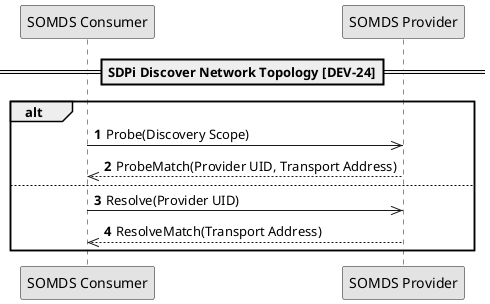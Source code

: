 @startuml

skinparam monochrome true
autonumber

!global $str_somds_consumer = "SOMDS Consumer"
!global $str_somds_provider = "SOMDS Provider"

participant "$str_somds_consumer" as consumer
participant "$str_somds_provider" as provider

==SDPi Discover Network Topology [DEV-24]==

alt
    consumer ->> provider: Probe(Discovery Scope)
    consumer <<-- provider: ProbeMatch(Provider UID, Transport Address)
else
    consumer ->> provider: Resolve(Provider UID)
    consumer <<-- provider: ResolveMatch(Transport Address)
end
@enduml